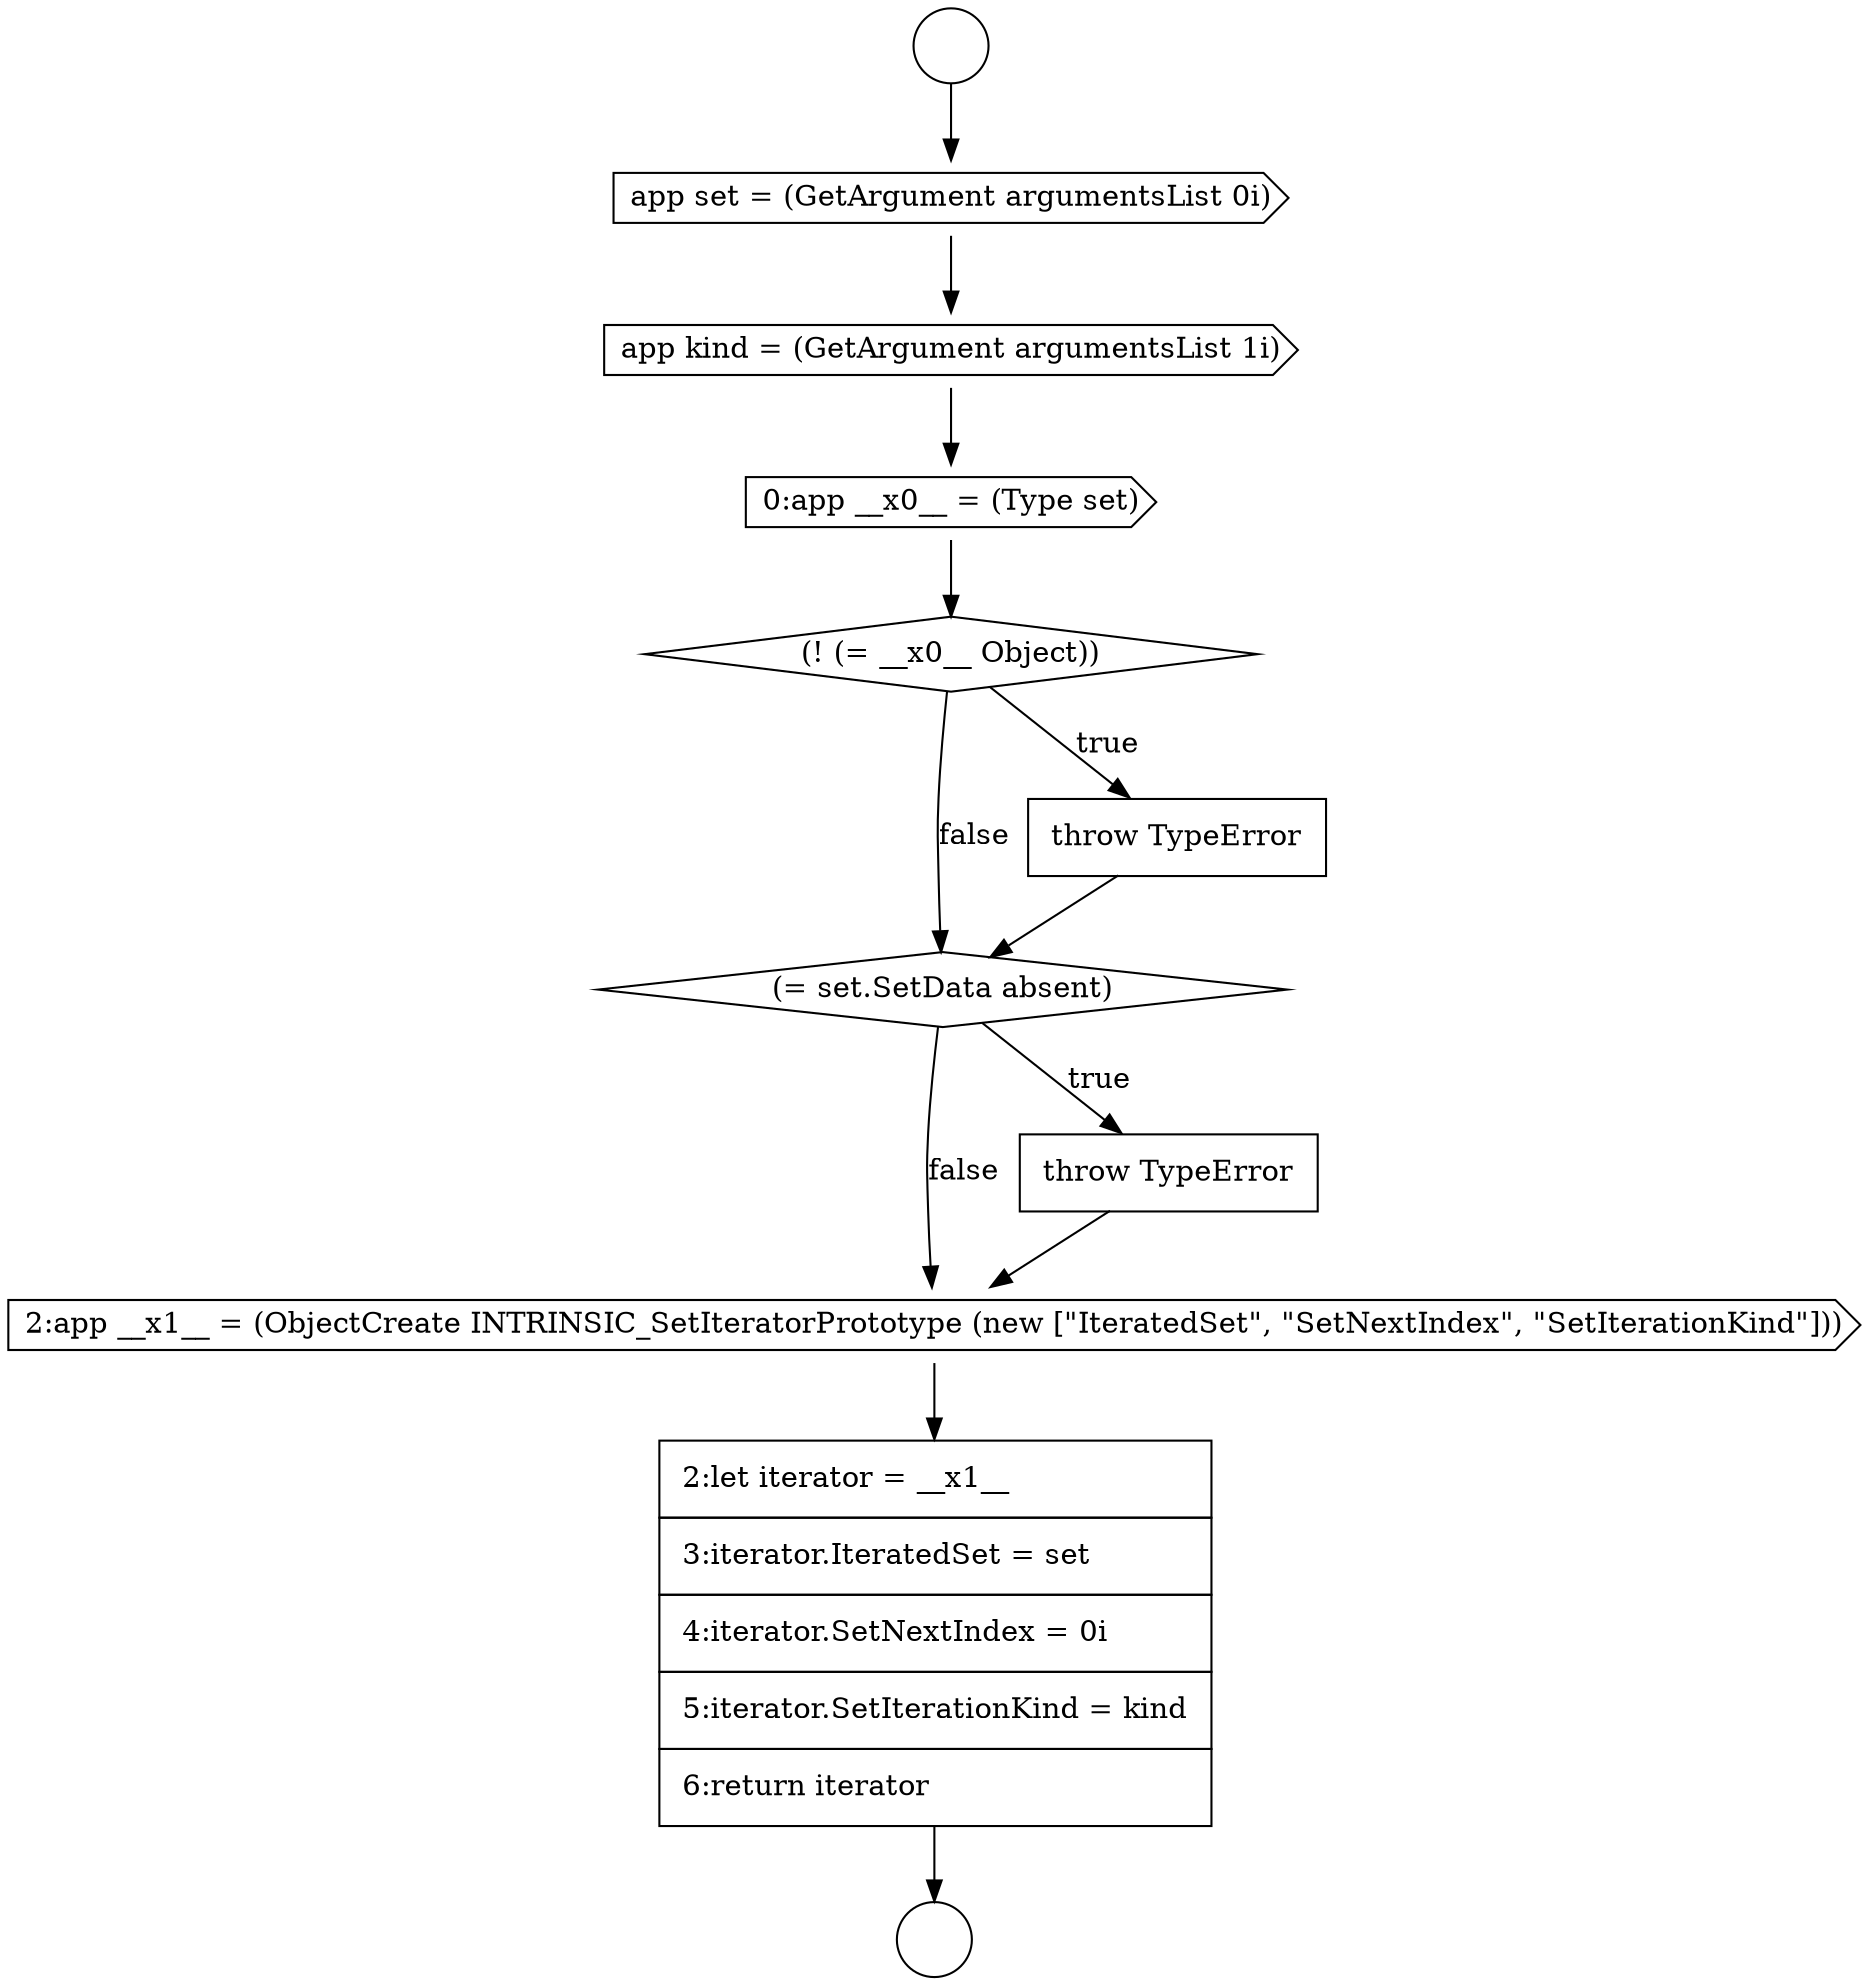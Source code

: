 digraph {
  node15403 [shape=cds, label=<<font color="black">2:app __x1__ = (ObjectCreate INTRINSIC_SetIteratorPrototype (new [&quot;IteratedSet&quot;, &quot;SetNextIndex&quot;, &quot;SetIterationKind&quot;]))</font>> color="black" fillcolor="white" style=filled]
  node15394 [shape=circle label=" " color="black" fillcolor="white" style=filled]
  node15398 [shape=cds, label=<<font color="black">0:app __x0__ = (Type set)</font>> color="black" fillcolor="white" style=filled]
  node15402 [shape=none, margin=0, label=<<font color="black">
    <table border="0" cellborder="1" cellspacing="0" cellpadding="10">
      <tr><td align="left">throw TypeError</td></tr>
    </table>
  </font>> color="black" fillcolor="white" style=filled]
  node15399 [shape=diamond, label=<<font color="black">(! (= __x0__ Object))</font>> color="black" fillcolor="white" style=filled]
  node15395 [shape=circle label=" " color="black" fillcolor="white" style=filled]
  node15401 [shape=diamond, label=<<font color="black">(= set.SetData absent)</font>> color="black" fillcolor="white" style=filled]
  node15400 [shape=none, margin=0, label=<<font color="black">
    <table border="0" cellborder="1" cellspacing="0" cellpadding="10">
      <tr><td align="left">throw TypeError</td></tr>
    </table>
  </font>> color="black" fillcolor="white" style=filled]
  node15396 [shape=cds, label=<<font color="black">app set = (GetArgument argumentsList 0i)</font>> color="black" fillcolor="white" style=filled]
  node15397 [shape=cds, label=<<font color="black">app kind = (GetArgument argumentsList 1i)</font>> color="black" fillcolor="white" style=filled]
  node15404 [shape=none, margin=0, label=<<font color="black">
    <table border="0" cellborder="1" cellspacing="0" cellpadding="10">
      <tr><td align="left">2:let iterator = __x1__</td></tr>
      <tr><td align="left">3:iterator.IteratedSet = set</td></tr>
      <tr><td align="left">4:iterator.SetNextIndex = 0i</td></tr>
      <tr><td align="left">5:iterator.SetIterationKind = kind</td></tr>
      <tr><td align="left">6:return iterator</td></tr>
    </table>
  </font>> color="black" fillcolor="white" style=filled]
  node15394 -> node15396 [ color="black"]
  node15404 -> node15395 [ color="black"]
  node15396 -> node15397 [ color="black"]
  node15401 -> node15402 [label=<<font color="black">true</font>> color="black"]
  node15401 -> node15403 [label=<<font color="black">false</font>> color="black"]
  node15402 -> node15403 [ color="black"]
  node15400 -> node15401 [ color="black"]
  node15403 -> node15404 [ color="black"]
  node15398 -> node15399 [ color="black"]
  node15399 -> node15400 [label=<<font color="black">true</font>> color="black"]
  node15399 -> node15401 [label=<<font color="black">false</font>> color="black"]
  node15397 -> node15398 [ color="black"]
}
